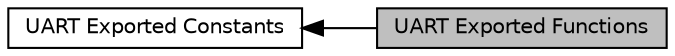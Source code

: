 digraph "UART Exported Functions"
{
  edge [fontname="Helvetica",fontsize="10",labelfontname="Helvetica",labelfontsize="10"];
  node [fontname="Helvetica",fontsize="10",shape=box];
  rankdir=LR;
  Node2 [label="UART Exported Constants",height=0.2,width=0.4,color="black", fillcolor="white", style="filled",URL="$da/d6b/group___n_a_n_o103___u_a_r_t___e_x_p_o_r_t_e_d___c_o_n_s_t_a_n_t_s.html",tooltip=" "];
  Node1 [label="UART Exported Functions",height=0.2,width=0.4,color="black", fillcolor="grey75", style="filled", fontcolor="black",tooltip=" "];
  Node2->Node1 [shape=plaintext, dir="back", style="solid"];
}
